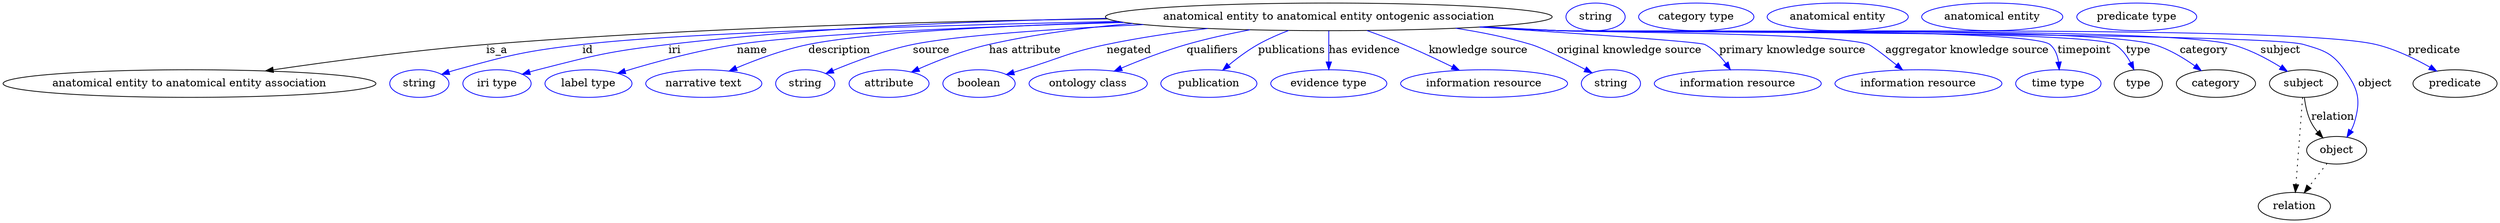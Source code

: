 digraph {
	graph [bb="0,0,3242,283"];
	node [label="\N"];
	"anatomical entity to anatomical entity ontogenic association"	[height=0.5,
		label="anatomical entity to anatomical entity ontogenic association",
		pos="1722.4,265",
		width=8.0701];
	"anatomical entity to anatomical entity association"	[height=0.5,
		pos="242.43,178",
		width=6.7341];
	"anatomical entity to anatomical entity ontogenic association" -> "anatomical entity to anatomical entity association"	[label=is_a,
		lp="642.43,221.5",
		pos="e,341.32,194.49 1434.9,262.4 1214.1,259.33 901.54,251.01 628.43,229 534.64,221.44 428.67,207.31 351.53,196"];
	id	[color=blue,
		height=0.5,
		label=string,
		pos="541.43,178",
		width=1.0652];
	"anatomical entity to anatomical entity ontogenic association" -> id	[color=blue,
		label=id,
		lp="760.43,221.5",
		pos="e,570.41,190.01 1448,259.06 1209.6,253.84 882.73,244.24 753.43,229 679.59,220.3 661.1,215.79 589.43,196 586.32,195.14 583.12,194.18 \
579.92,193.17",
		style=solid];
	iri	[color=blue,
		height=0.5,
		label="iri type",
		pos="642.43,178",
		width=1.2277];
	"anatomical entity to anatomical entity ontogenic association" -> iri	[color=blue,
		label=iri,
		lp="872.43,221.5",
		pos="e,675.33,190.21 1433.1,263.13 1266.4,259.9 1053,251.13 864.43,229 788.42,220.08 769.55,215.05 695.43,196 692.05,195.13 688.57,194.17 \
685.09,193.16",
		style=solid];
	name	[color=blue,
		height=0.5,
		label="label type",
		pos="761.43,178",
		width=1.5707];
	"anatomical entity to anatomical entity ontogenic association" -> name	[color=blue,
		label=name,
		lp="973.43,221.5",
		pos="e,799.55,191.46 1456.1,257.79 1273.2,252.39 1047.2,243.18 953.43,229 903.56,221.46 847.93,206.19 809.44,194.5",
		style=solid];
	description	[color=blue,
		height=0.5,
		label="narrative text",
		pos="911.43,178",
		width=2.0943];
	"anatomical entity to anatomical entity ontogenic association" -> description	[color=blue,
		label=description,
		lp="1086.9,221.5",
		pos="e,944.17,194.32 1452.4,258.3 1298.7,253.42 1122.2,244.61 1046.4,229 1014.3,222.37 979.57,209.38 953.4,198.3",
		style=solid];
	source	[color=blue,
		height=0.5,
		label=string,
		pos="1043.4,178",
		width=1.0652];
	"anatomical entity to anatomical entity ontogenic association" -> source	[color=blue,
		label=source,
		lp="1205.4,221.5",
		pos="e,1070,191.19 1480.5,255 1364.2,249.32 1237.9,240.8 1181.4,229 1145.8,221.55 1106.9,206.83 1079.5,195.28",
		style=solid];
	"has attribute"	[color=blue,
		height=0.5,
		label=attribute,
		pos="1151.4,178",
		width=1.4443];
	"anatomical entity to anatomical entity ontogenic association" -> "has attribute"	[color=blue,
		label="has attribute",
		lp="1327.4,221.5",
		pos="e,1180.4,193.03 1466.6,256.42 1405.1,251.13 1340,242.6 1280.4,229 1248.9,221.8 1214.8,208.32 1189.6,197.17",
		style=solid];
	negated	[color=blue,
		height=0.5,
		label=boolean,
		pos="1268.4,178",
		width=1.2999];
	"anatomical entity to anatomical entity ontogenic association" -> negated	[color=blue,
		label=negated,
		lp="1462.4,221.5",
		pos="e,1303.6,189.93 1564.9,249.87 1522,244.68 1475.7,237.84 1433.4,229 1383.5,218.56 1372.3,210.87 1323.4,196 1320.1,194.99 1316.7,193.95 \
1313.3,192.9",
		style=solid];
	qualifiers	[color=blue,
		height=0.5,
		label="ontology class",
		pos="1409.4,178",
		width=2.1304];
	"anatomical entity to anatomical entity ontogenic association" -> qualifiers	[color=blue,
		label=qualifiers,
		lp="1570.9,221.5",
		pos="e,1443.3,194.24 1619.9,248.1 1592.8,242.95 1563.8,236.58 1537.4,229 1508.6,220.71 1477.2,208.5 1452.7,198.21",
		style=solid];
	publications	[color=blue,
		height=0.5,
		label=publication,
		pos="1566.4,178",
		width=1.7332];
	"anatomical entity to anatomical entity ontogenic association" -> publications	[color=blue,
		label=publications,
		lp="1674.4,221.5",
		pos="e,1584.4,195.45 1670.1,247.2 1656.8,242.09 1642.8,235.97 1630.4,229 1617,221.42 1603.3,211.19 1592.1,201.95",
		style=solid];
	"has evidence"	[color=blue,
		height=0.5,
		label="evidence type",
		pos="1722.4,178",
		width=2.0943];
	"anatomical entity to anatomical entity ontogenic association" -> "has evidence"	[color=blue,
		label="has evidence",
		lp="1768.9,221.5",
		pos="e,1722.4,196.18 1722.4,246.8 1722.4,235.16 1722.4,219.55 1722.4,206.24",
		style=solid];
	"knowledge source"	[color=blue,
		height=0.5,
		label="information resource",
		pos="1924.4,178",
		width=3.015];
	"anatomical entity to anatomical entity ontogenic association" -> "knowledge source"	[color=blue,
		label="knowledge source",
		lp="1916.9,221.5",
		pos="e,1892.2,195.37 1772.1,247.12 1787.4,241.65 1804.2,235.34 1819.4,229 1840.7,220.11 1863.9,209.19 1883.1,199.83",
		style=solid];
	"original knowledge source"	[color=blue,
		height=0.5,
		label=string,
		pos="2089.4,178",
		width=1.0652];
	"anatomical entity to anatomical entity ontogenic association" -> "original knowledge source"	[color=blue,
		label="original knowledge source",
		lp="2113.4,221.5",
		pos="e,2064.9,191.91 1887.6,250.14 1920.4,245.12 1954.3,238.29 1985.4,229 1999.4,224.83 2031,209.26 2055.8,196.59",
		style=solid];
	"primary knowledge source"	[color=blue,
		height=0.5,
		label="information resource",
		pos="2254.4,178",
		width=3.015];
	"anatomical entity to anatomical entity ontogenic association" -> "primary knowledge source"	[color=blue,
		label="primary knowledge source",
		lp="2325.4,221.5",
		pos="e,2244.8,196.06 1918.4,251.67 2051.5,243.03 2204.6,232.43 2211.4,229 2222.4,223.49 2231.7,213.82 2238.8,204.45",
		style=solid];
	"aggregator knowledge source"	[color=blue,
		height=0.5,
		label="information resource",
		pos="2489.4,178",
		width=3.015];
	"anatomical entity to anatomical entity ontogenic association" -> "aggregator knowledge source"	[color=blue,
		label="aggregator knowledge source",
		lp="2552.9,221.5",
		pos="e,2468.8,195.86 1926.1,252.13 1958.4,250.35 1991.3,248.58 2022.4,247 2067.1,244.74 2382.4,244.34 2424.4,229 2428.8,227.41 2445.5,\
214.49 2461,202.18",
		style=solid];
	timepoint	[color=blue,
		height=0.5,
		label="time type",
		pos="2671.4,178",
		width=1.5346];
	"anatomical entity to anatomical entity ontogenic association" -> timepoint	[color=blue,
		label=timepoint,
		lp="2705.4,221.5",
		pos="e,2672.6,196.09 1922.1,251.89 1955.6,250.09 1990,248.38 2022.4,247 2057.9,245.5 2633.1,251.6 2660.4,229 2667.1,223.44 2670.3,214.8 \
2671.7,206.25",
		style=solid];
	type	[height=0.5,
		pos="2775.4,178",
		width=0.86659];
	"anatomical entity to anatomical entity ontogenic association" -> type	[color=blue,
		label=type,
		lp="2775.4,221.5",
		pos="e,2769.7,196.12 1921.3,251.84 1955,250.04 1989.7,248.33 2022.4,247 2062.5,245.36 2709.6,248.95 2744.4,229 2753.6,223.72 2760.5,214.49 \
2765.4,205.39",
		style=solid];
	category	[height=0.5,
		pos="2876.4,178",
		width=1.4263];
	"anatomical entity to anatomical entity ontogenic association" -> category	[color=blue,
		label=category,
		lp="2860.9,221.5",
		pos="e,2857.2,194.96 1920.9,251.82 1954.7,250.01 1989.6,248.31 2022.4,247 2108.3,243.57 2713.1,253.41 2795.4,229 2814.8,223.27 2834.1,\
211.64 2849,201.03",
		style=solid];
	subject	[height=0.5,
		pos="2990.4,178",
		width=1.2277];
	"anatomical entity to anatomical entity ontogenic association" -> subject	[color=blue,
		label=subject,
		lp="2960.4,221.5",
		pos="e,2969.2,194.02 1920.1,251.79 1954.2,249.97 1989.3,248.28 2022.4,247 2119.5,243.25 2802.4,253.47 2896.4,229 2919.3,223.05 2942.7,\
210.59 2960.5,199.6",
		style=solid];
	object	[height=0.5,
		pos="3033.4,91",
		width=1.0832];
	"anatomical entity to anatomical entity ontogenic association" -> object	[color=blue,
		label=object,
		lp="3083.4,178",
		pos="e,3046.8,108.09 1919.7,251.75 1953.9,249.93 1989.2,248.25 2022.4,247 2076.2,244.98 2938.9,244.26 2990.4,229 3017,221.13 3027.2,218.5 \
3043.4,196 3061.7,170.69 3065.4,156.9 3056.4,127 3055.4,123.55 3053.9,120.13 3052.2,116.85",
		style=solid];
	predicate	[height=0.5,
		pos="3187.4,178",
		width=1.5165];
	"anatomical entity to anatomical entity ontogenic association" -> predicate	[color=blue,
		label=predicate,
		lp="3160.4,221.5",
		pos="e,3163.6,194.3 1919.3,251.73 1953.6,249.9 1989.1,248.23 2022.4,247 2140.4,242.66 2969.6,256.41 3084.4,229 3109.3,223.06 3135.2,210.47 \
3154.8,199.4",
		style=solid];
	association_type	[color=blue,
		height=0.5,
		label=string,
		pos="2069.4,265",
		width=1.0652];
	association_category	[color=blue,
		height=0.5,
		label="category type",
		pos="2200.4,265",
		width=2.0762];
	subject -> object	[label=relation,
		lp="3028.4,134.5",
		pos="e,3015.5,107.23 2991.5,159.55 2992.7,149.57 2995.2,137.07 3000.4,127 3002.7,122.68 3005.6,118.52 3008.8,114.66"];
	relation	[height=0.5,
		pos="2978.4,18",
		width=1.2999];
	subject -> relation	[pos="e,2979.7,36.188 2989.1,159.79 2987,132.48 2983,78.994 2980.5,46.38",
		style=dotted];
	"anatomical entity to anatomical entity ontogenic association_subject"	[color=blue,
		height=0.5,
		label="anatomical entity",
		pos="2384.4,265",
		width=2.5456];
	object -> relation	[pos="e,2991.2,35.54 3020.9,73.889 3014,64.939 3005.2,53.617 2997.5,43.584",
		style=dotted];
	"anatomical entity to anatomical entity ontogenic association_object"	[color=blue,
		height=0.5,
		label="anatomical entity",
		pos="2585.4,265",
		width=2.5456];
	"anatomical entity to anatomical entity ontogenic association_predicate"	[color=blue,
		height=0.5,
		label="predicate type",
		pos="2773.4,265",
		width=2.1665];
}
